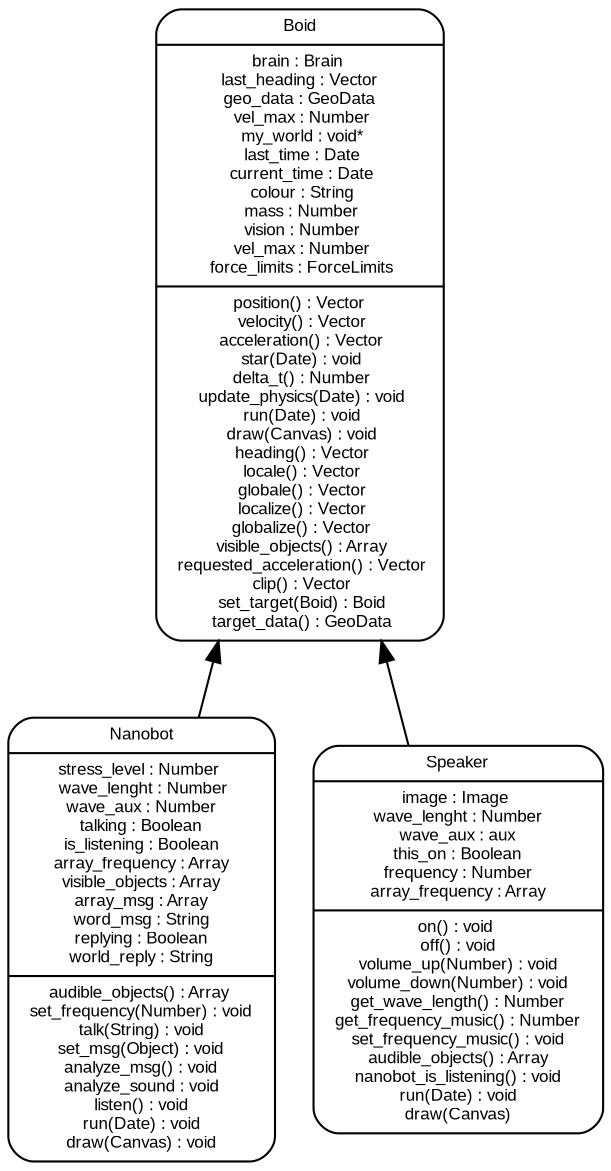 digraph G {
        fontname = "Arial"
        fontsize = 8

        node [
                fontname = "Arial"
                fontsize = 8
                shape = "record"
                style= "rounded"
        ]

        edge [
                fontname = "Arial"
                fontsize = 8
                dir = "back"
                arrowhead = "empty"
        ]

        Boid [
                label = "{Boid| brain : Brain \n \
                                last_heading : Vector \n \
                                geo_data : GeoData \n \
                                vel_max : Number\n \
                                my_world : void*\n \
                                last_time : Date\n \
                                current_time : Date\n \
                                colour : String\n \
                                mass : Number\n \
                                vision : Number\n \
                                vel_max : Number\n \
                                force_limits : ForceLimits\n \
                              |\
                                position() : Vector\n \
                                velocity() : Vector\n \
                                acceleration() : Vector\n \
                                star(Date) : void\n \
                                delta_t() : Number\n \
                                update_physics(Date) : void\n \
                                run(Date) : void\n \
                                draw(Canvas) : void\n \
                                heading() : Vector\n \
                                locale() : Vector\n \
                                globale() : Vector\n \
                                localize() : Vector\n \
                                globalize() : Vector\n \
                                visible_objects() : Array\n \
                                requested_acceleration() : Vector\n \
                                clip() : Vector\n \
                                set_target(Boid) : Boid\n \
                                target_data() : GeoData\n \
                        }"
        ]

        Nanobot [
        		label = "{Nanobot| stress_level : Number \n \
                                           wave_lenght :  Number\n \
                                           wave_aux : Number \n \
                                           talking : Boolean \n \
                                           is_listening : Boolean \n \
                                           array_frequency : Array \n \
                                           visible_objects : Array \n \
                                           array_msg : Array \n \
                                           word_msg : String \n \
                                           replying : Boolean \n \
                                           world_reply : String \n \
                                        |\
                                            audible_objects() : Array \n \
                                            set_frequency(Number) : void \n \
                                            talk(String) : void \n \
                                            set_msg(Object) : void \n \
                                            analyze_msg() : void \n \
                                            analyze_sound : void \n \
                                            listen() : void \n \
                                            run(Date) : void \n \
                                            draw(Canvas) : void \n \
                        }"
        ]

        Speaker [
                        label = "{Speaker| image : Image \n \
                                           wave_lenght : Number \n \
                                           wave_aux : aux \n \
                                           this_on : Boolean \n \
                                           frequency : Number \n \
                                           array_frequency : Array \n \
                                        |\
                                            on() : void \n \
                                            off() : void \n \
                                            volume_up(Number) : void \n \
                                            volume_down(Number) : void \n \
                                            get_wave_length() : Number \n \
                                            get_frequency_music() : Number \n \
                                            set_frequency_music() : void \n \
                                            audible_objects() : Array \n \
                                            nanobot_is_listening() : void \n \
                                            run(Date) : void \n \
                                            draw(Canvas) \n \
                                 }"
        ]

        Boid -> Nanobot 
        Boid -> Speaker
}